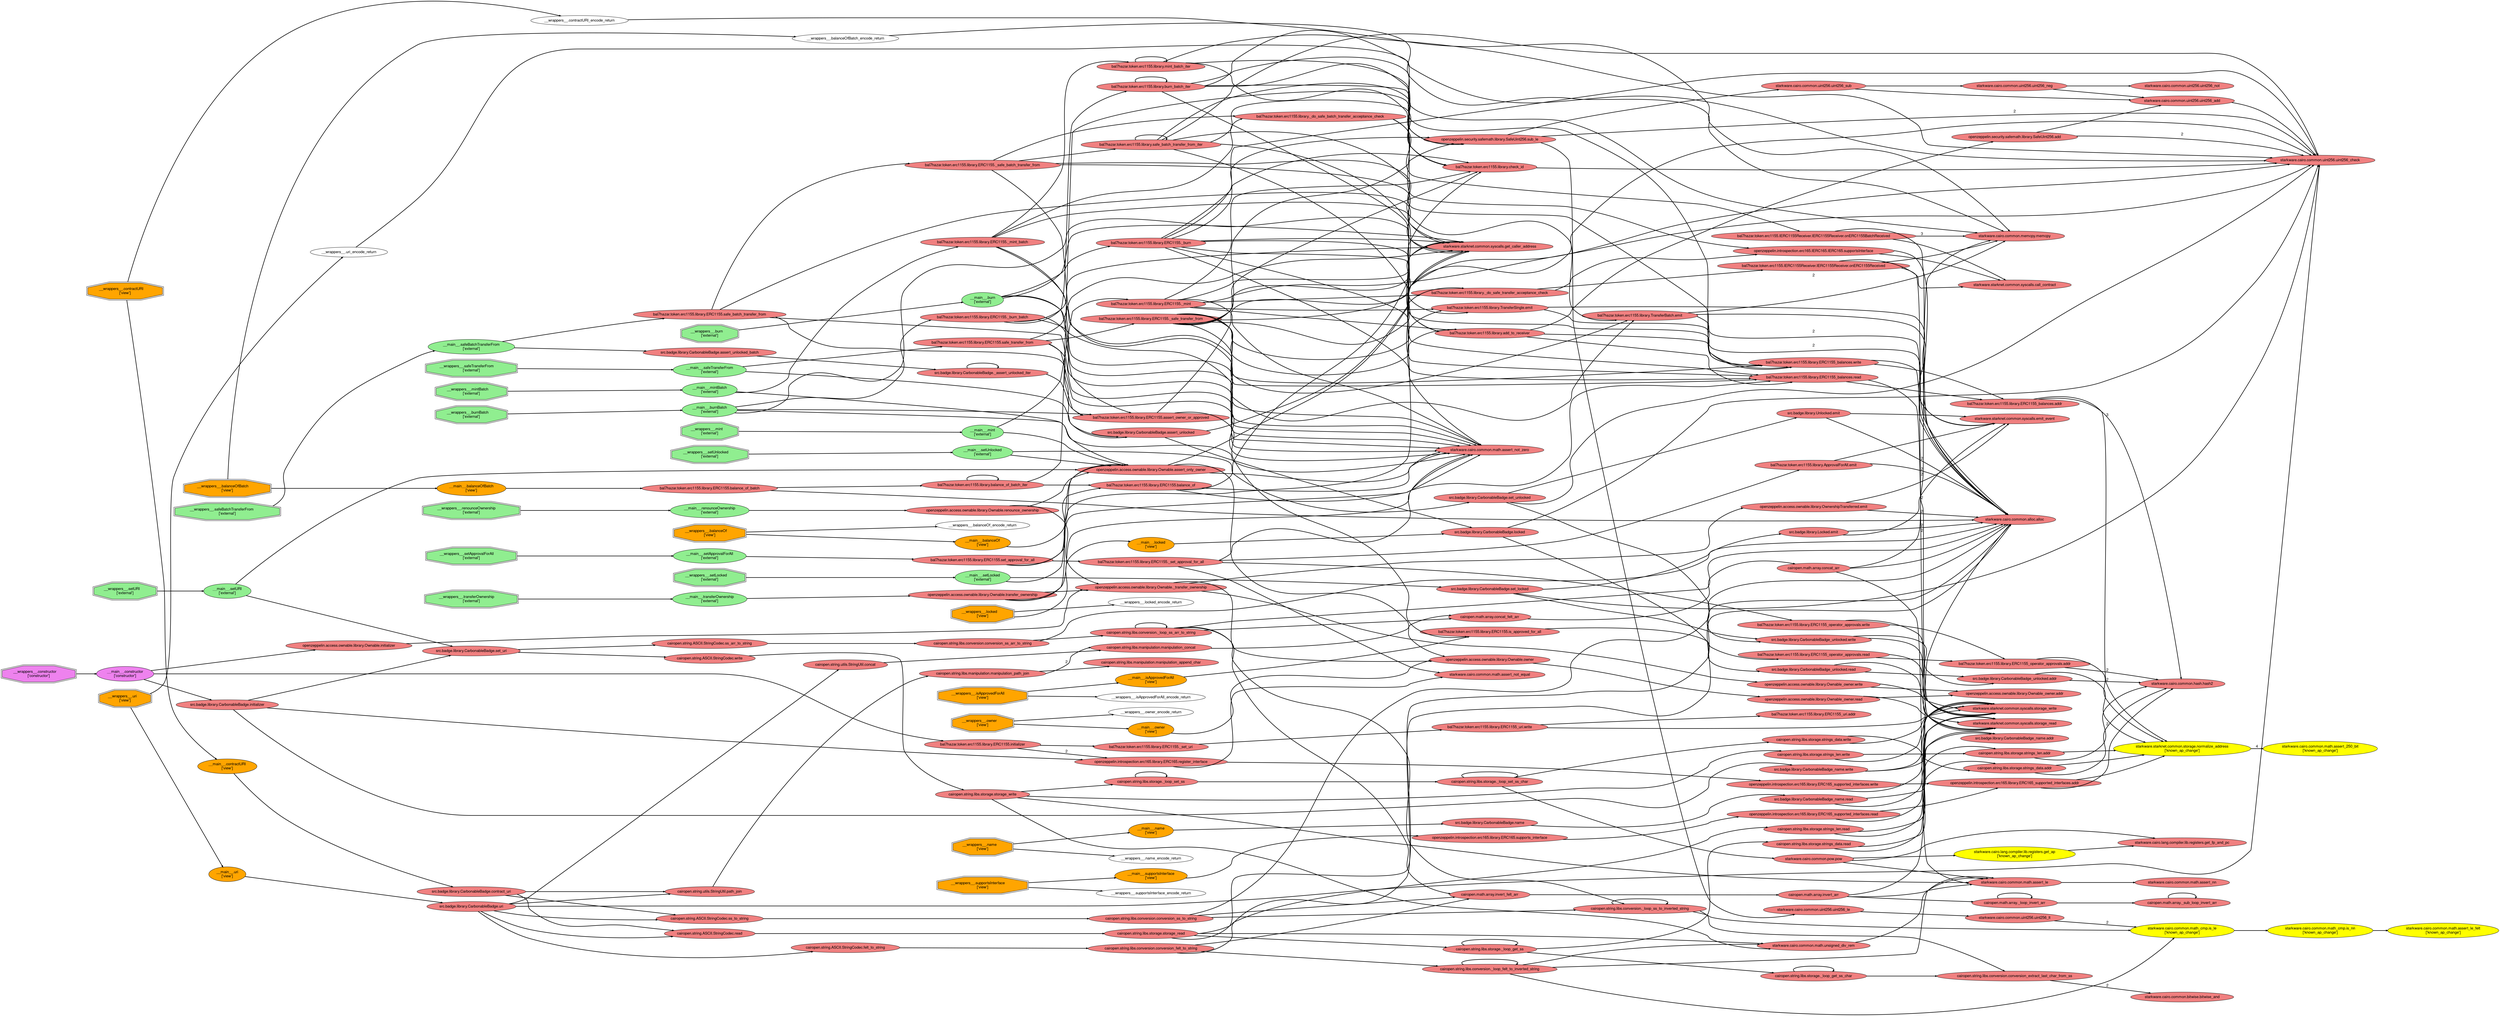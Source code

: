 // Call flow graph
digraph CarbonableBadge {
	graph [fontname="Helvetica,Arial,sans-serif" fontsize=20 layout=dot newrank=true rankdir=LR]
	node [fontname="Helvetica,Arial,sans-serif" pencolor="#00000044" shape="rect, plaintext" style=filled]
	edge [arrowsize=0.5 fontname="Helvetica,Arial,sans-serif" labeldistance=3 labelfontcolor="#00000080" penwidth=2]
	0 [label="starkware.cairo.common.alloc.alloc" color="" fillcolor=lightcoral shape=oval style=filled]
	3 [label="starkware.cairo.common.hash.hash2" color="" fillcolor=lightcoral shape=oval style=filled]
	9 [label="starkware.cairo.common.memcpy.memcpy" color="" fillcolor=lightcoral shape=oval style=filled]
	24 [label="starkware.cairo.lang.compiler.lib.registers.get_fp_and_pc" color="" fillcolor=lightcoral shape=oval style=filled]
	25 [label="starkware.cairo.lang.compiler.lib.registers.get_ap\l['known_ap_change']" color="" fillcolor=yellow shape=oval style=filled]
	30 [label="starkware.cairo.common.math.assert_not_zero" color="" fillcolor=lightcoral shape=oval style=filled]
	35 [label="starkware.cairo.common.math.assert_not_equal" color="" fillcolor=lightcoral shape=oval style=filled]
	41 [label="starkware.cairo.common.math.assert_nn" color="" fillcolor=lightcoral shape=oval style=filled]
	45 [label="starkware.cairo.common.math.assert_le" color="" fillcolor=lightcoral shape=oval style=filled]
	50 [label="starkware.cairo.common.math.assert_250_bit\l['known_ap_change']" color="" fillcolor=yellow shape=oval style=filled]
	63 [label="starkware.cairo.common.math.assert_le_felt\l['known_ap_change']" color="" fillcolor=yellow shape=oval style=filled]
	108 [label="starkware.cairo.common.math.unsigned_div_rem" color="" fillcolor=lightcoral shape=oval style=filled]
	123 [label="starkware.starknet.common.storage.normalize_address\l['known_ap_change']" color="" fillcolor=yellow shape=oval style=filled]
	163 [label="starkware.starknet.common.syscalls.call_contract" color="" fillcolor=lightcoral shape=oval style=filled]
	175 [label="starkware.starknet.common.syscalls.get_caller_address" color="" fillcolor=lightcoral shape=oval style=filled]
	182 [label="starkware.starknet.common.syscalls.storage_read" color="" fillcolor=lightcoral shape=oval style=filled]
	190 [label="starkware.starknet.common.syscalls.storage_write" color="" fillcolor=lightcoral shape=oval style=filled]
	198 [label="starkware.starknet.common.syscalls.emit_event" color="" fillcolor=lightcoral shape=oval style=filled]
	208 [label="starkware.cairo.common.bitwise.bitwise_and" color="" fillcolor=lightcoral shape=oval style=filled]
	214 [label="starkware.cairo.common.math_cmp.is_nn\l['known_ap_change']" color="" fillcolor=yellow shape=oval style=filled]
	247 [label="starkware.cairo.common.math_cmp.is_le\l['known_ap_change']" color="" fillcolor=yellow shape=oval style=filled]
	252 [label="starkware.cairo.common.pow.pow" color="" fillcolor=lightcoral shape=oval style=filled]
	295 [label="starkware.cairo.common.uint256.uint256_check" color="" fillcolor=lightcoral shape=oval style=filled]
	300 [label="starkware.cairo.common.uint256.uint256_add" color="" fillcolor=lightcoral shape=oval style=filled]
	322 [label="starkware.cairo.common.uint256.uint256_lt" color="" fillcolor=lightcoral shape=oval style=filled]
	339 [label="starkware.cairo.common.uint256.uint256_le" color="" fillcolor=lightcoral shape=oval style=filled]
	351 [label="starkware.cairo.common.uint256.uint256_not" color="" fillcolor=lightcoral shape=oval style=filled]
	359 [label="starkware.cairo.common.uint256.uint256_neg" color="" fillcolor=lightcoral shape=oval style=filled]
	374 [label="starkware.cairo.common.uint256.uint256_sub" color="" fillcolor=lightcoral shape=oval style=filled]
	390 [label="openzeppelin.access.ownable.library.OwnershipTransferred.emit" color="" fillcolor=lightcoral shape=oval style=filled]
	415 [label="openzeppelin.access.ownable.library.Ownable_owner.addr" color="" fillcolor=lightcoral shape=oval style=filled]
	420 [label="openzeppelin.access.ownable.library.Ownable_owner.read" color="" fillcolor=lightcoral shape=oval style=filled]
	433 [label="openzeppelin.access.ownable.library.Ownable_owner.write" color="" fillcolor=lightcoral shape=oval style=filled]
	445 [label="openzeppelin.access.ownable.library.Ownable.initializer" color="" fillcolor=lightcoral shape=oval style=filled]
	452 [label="openzeppelin.access.ownable.library.Ownable.assert_only_owner" color="" fillcolor=lightcoral shape=oval style=filled]
	467 [label="openzeppelin.access.ownable.library.Ownable.owner" color="" fillcolor=lightcoral shape=oval style=filled]
	473 [label="openzeppelin.access.ownable.library.Ownable.transfer_ownership" color="" fillcolor=lightcoral shape=oval style=filled]
	485 [label="openzeppelin.access.ownable.library.Ownable.renounce_ownership" color="" fillcolor=lightcoral shape=oval style=filled]
	495 [label="openzeppelin.access.ownable.library.Ownable._transfer_ownership" color="" fillcolor=lightcoral shape=oval style=filled]
	516 [label="openzeppelin.introspection.erc165.IERC165.IERC165.supportsInterface" color="" fillcolor=lightcoral shape=oval style=filled]
	539 [label="openzeppelin.introspection.erc165.library.ERC165_supported_interfaces.addr" color="" fillcolor=lightcoral shape=oval style=filled]
	553 [label="openzeppelin.introspection.erc165.library.ERC165_supported_interfaces.read" color="" fillcolor=lightcoral shape=oval style=filled]
	567 [label="openzeppelin.introspection.erc165.library.ERC165_supported_interfaces.write" color="" fillcolor=lightcoral shape=oval style=filled]
	580 [label="openzeppelin.introspection.erc165.library.ERC165.supports_interface" color="" fillcolor=lightcoral shape=oval style=filled]
	597 [label="openzeppelin.introspection.erc165.library.ERC165.register_interface" color="" fillcolor=lightcoral shape=oval style=filled]
	611 [label="bal7hazar.token.erc1155.IERC1155Receiver.IERC1155Receiver.onERC1155Received" color="" fillcolor=lightcoral shape=oval style=filled]
	650 [label="bal7hazar.token.erc1155.IERC1155Receiver.IERC1155Receiver.onERC1155BatchReceived" color="" fillcolor=lightcoral shape=oval style=filled]
	717 [label="openzeppelin.security.safemath.library.SafeUint256.add" color="" fillcolor=lightcoral shape=oval style=filled]
	740 [label="openzeppelin.security.safemath.library.SafeUint256.sub_le" color="" fillcolor=lightcoral shape=oval style=filled]
	772 [label="bal7hazar.token.erc1155.library.TransferSingle.emit" color="" fillcolor=lightcoral shape=oval style=filled]
	802 [label="bal7hazar.token.erc1155.library.TransferBatch.emit" color="" fillcolor=lightcoral shape=oval style=filled]
	858 [label="bal7hazar.token.erc1155.library.ApprovalForAll.emit" color="" fillcolor=lightcoral shape=oval style=filled]
	884 [label="bal7hazar.token.erc1155.library.ERC1155_balances.addr" color="" fillcolor=lightcoral shape=oval style=filled]
	904 [label="bal7hazar.token.erc1155.library.ERC1155_balances.read" color="" fillcolor=lightcoral shape=oval style=filled]
	926 [label="bal7hazar.token.erc1155.library.ERC1155_balances.write" color="" fillcolor=lightcoral shape=oval style=filled]
	946 [label="bal7hazar.token.erc1155.library.ERC1155_operator_approvals.addr" color="" fillcolor=lightcoral shape=oval style=filled]
	963 [label="bal7hazar.token.erc1155.library.ERC1155_operator_approvals.read" color="" fillcolor=lightcoral shape=oval style=filled]
	978 [label="bal7hazar.token.erc1155.library.ERC1155_operator_approvals.write" color="" fillcolor=lightcoral shape=oval style=filled]
	992 [label="bal7hazar.token.erc1155.library.ERC1155_uri.addr" color="" fillcolor=lightcoral shape=oval style=filled]
	997 [label="bal7hazar.token.erc1155.library.ERC1155_uri.write" color="" fillcolor=lightcoral shape=oval style=filled]
	1009 [label="bal7hazar.token.erc1155.library.ERC1155.initializer" color="" fillcolor=lightcoral shape=oval style=filled]
	1024 [label="bal7hazar.token.erc1155.library.ERC1155.balance_of" color="" fillcolor=lightcoral shape=oval style=filled]
	1041 [label="bal7hazar.token.erc1155.library.ERC1155.balance_of_batch" color="" fillcolor=lightcoral shape=oval style=filled]
	1059 [label="bal7hazar.token.erc1155.library.ERC1155.is_approved_for_all" color="" fillcolor=lightcoral shape=oval style=filled]
	1067 [label="bal7hazar.token.erc1155.library.ERC1155.set_approval_for_all" color="" fillcolor=lightcoral shape=oval style=filled]
	1081 [label="bal7hazar.token.erc1155.library.ERC1155.safe_transfer_from" color="" fillcolor=lightcoral shape=oval style=filled]
	1103 [label="bal7hazar.token.erc1155.library.ERC1155.safe_batch_transfer_from" color="" fillcolor=lightcoral shape=oval style=filled]
	1125 [label="bal7hazar.token.erc1155.library.ERC1155._safe_transfer_from" color="" fillcolor=lightcoral shape=oval style=filled]
	1197 [label="bal7hazar.token.erc1155.library.ERC1155._safe_batch_transfer_from" color="" fillcolor=lightcoral shape=oval style=filled]
	1244 [label="bal7hazar.token.erc1155.library.ERC1155._mint" color="" fillcolor=lightcoral shape=oval style=filled]
	1297 [label="bal7hazar.token.erc1155.library.ERC1155._mint_batch" color="" fillcolor=lightcoral shape=oval style=filled]
	1345 [label="bal7hazar.token.erc1155.library.ERC1155._burn" color="" fillcolor=lightcoral shape=oval style=filled]
	1400 [label="bal7hazar.token.erc1155.library.ERC1155._burn_batch" color="" fillcolor=lightcoral shape=oval style=filled]
	1435 [label="bal7hazar.token.erc1155.library.ERC1155._set_approval_for_all" color="" fillcolor=lightcoral shape=oval style=filled]
	1466 [label="bal7hazar.token.erc1155.library.ERC1155._set_uri" color="" fillcolor=lightcoral shape=oval style=filled]
	1473 [label="bal7hazar.token.erc1155.library.ERC1155.assert_owner_or_approved" color="" fillcolor=lightcoral shape=oval style=filled]
	1496 [label="bal7hazar.token.erc1155.library._do_safe_transfer_acceptance_check" color="" fillcolor=lightcoral shape=oval style=filled]
	1530 [label="bal7hazar.token.erc1155.library._do_safe_batch_transfer_acceptance_check" color="" fillcolor=lightcoral shape=oval style=filled]
	1564 [label="bal7hazar.token.erc1155.library.balance_of_batch_iter" color="" fillcolor=lightcoral shape=oval style=filled]
	1599 [label="bal7hazar.token.erc1155.library.safe_batch_transfer_from_iter" color="" fillcolor=lightcoral shape=oval style=filled]
	1656 [label="bal7hazar.token.erc1155.library.mint_batch_iter" color="" fillcolor=lightcoral shape=oval style=filled]
	1693 [label="bal7hazar.token.erc1155.library.burn_batch_iter" color="" fillcolor=lightcoral shape=oval style=filled]
	1742 [label="bal7hazar.token.erc1155.library.add_to_receiver" color="" fillcolor=lightcoral shape=oval style=filled]
	1765 [label="bal7hazar.token.erc1155.library.check_id" color="" fillcolor=lightcoral shape=oval style=filled]
	1771 [label="cairopen.math.array.concat_arr" color="" fillcolor=lightcoral shape=oval style=filled]
	1798 [label="cairopen.math.array.concat_felt_arr" color="" fillcolor=lightcoral shape=oval style=filled]
	1808 [label="cairopen.math.array.invert_arr" color="" fillcolor=lightcoral shape=oval style=filled]
	1831 [label="cairopen.math.array.invert_felt_arr" color="" fillcolor=lightcoral shape=oval style=filled]
	1839 [label="cairopen.math.array._loop_invert_arr" color="" fillcolor=lightcoral shape=oval style=filled]
	1866 [label="cairopen.math.array._sub_loop_invert_arr" color="" fillcolor=lightcoral shape=oval style=filled]
	1905 [label="cairopen.string.libs.conversion.conversion_felt_to_string" color="" fillcolor=lightcoral shape=oval style=filled]
	1930 [label="cairopen.string.libs.conversion._loop_felt_to_inverted_string" color="" fillcolor=lightcoral shape=oval style=filled]
	1976 [label="cairopen.string.libs.conversion.conversion_ss_to_string" color="" fillcolor=lightcoral shape=oval style=filled]
	2007 [label="cairopen.string.libs.conversion._loop_ss_to_inverted_string" color="" fillcolor=lightcoral shape=oval style=filled]
	2055 [label="cairopen.string.libs.conversion.conversion_ss_arr_to_string" color="" fillcolor=lightcoral shape=oval style=filled]
	2071 [label="cairopen.string.libs.conversion._loop_ss_arr_to_string" color="" fillcolor=lightcoral shape=oval style=filled]
	2128 [label="cairopen.string.libs.conversion.conversion_extract_last_char_from_ss" color="" fillcolor=lightcoral shape=oval style=filled]
	2150 [label="cairopen.string.libs.storage.strings_data.addr" color="" fillcolor=lightcoral shape=oval style=filled]
	2167 [label="cairopen.string.libs.storage.strings_data.read" color="" fillcolor=lightcoral shape=oval style=filled]
	2182 [label="cairopen.string.libs.storage.strings_data.write" color="" fillcolor=lightcoral shape=oval style=filled]
	2196 [label="cairopen.string.libs.storage.strings_len.addr" color="" fillcolor=lightcoral shape=oval style=filled]
	2210 [label="cairopen.string.libs.storage.strings_len.read" color="" fillcolor=lightcoral shape=oval style=filled]
	2224 [label="cairopen.string.libs.storage.strings_len.write" color="" fillcolor=lightcoral shape=oval style=filled]
	2237 [label="cairopen.string.libs.storage.storage_read" color="" fillcolor=lightcoral shape=oval style=filled]
	2281 [label="cairopen.string.libs.storage._loop_get_ss" color="" fillcolor=lightcoral shape=oval style=filled]
	2312 [label="cairopen.string.libs.storage._loop_get_ss_char" color="" fillcolor=lightcoral shape=oval style=filled]
	2349 [label="cairopen.string.libs.storage.storage_write" color="" fillcolor=lightcoral shape=oval style=filled]
	2384 [label="cairopen.string.libs.storage._loop_set_ss" color="" fillcolor=lightcoral shape=oval style=filled]
	2409 [label="cairopen.string.libs.storage._loop_set_ss_char" color="" fillcolor=lightcoral shape=oval style=filled]
	2448 [label="cairopen.string.ASCII.StringCodec.read" color="" fillcolor=lightcoral shape=oval style=filled]
	2466 [label="cairopen.string.ASCII.StringCodec.write" color="" fillcolor=lightcoral shape=oval style=filled]
	2480 [label="cairopen.string.ASCII.StringCodec.felt_to_string" color="" fillcolor=lightcoral shape=oval style=filled]
	2490 [label="cairopen.string.ASCII.StringCodec.ss_to_string" color="" fillcolor=lightcoral shape=oval style=filled]
	2504 [label="cairopen.string.ASCII.StringCodec.ss_arr_to_string" color="" fillcolor=lightcoral shape=oval style=filled]
	2519 [label="cairopen.string.libs.manipulation.manipulation_concat" color="" fillcolor=lightcoral shape=oval style=filled]
	2527 [label="cairopen.string.libs.manipulation.manipulation_append_char" color="" fillcolor=lightcoral shape=oval style=filled]
	2534 [label="cairopen.string.libs.manipulation.manipulation_path_join" color="" fillcolor=lightcoral shape=oval style=filled]
	2562 [label="cairopen.string.utils.StringUtil.concat" color="" fillcolor=lightcoral shape=oval style=filled]
	2570 [label="cairopen.string.utils.StringUtil.path_join" color="" fillcolor=lightcoral shape=oval style=filled]
	2578 [label="src.badge.library.Locked.emit" color="" fillcolor=lightcoral shape=oval style=filled]
	2603 [label="src.badge.library.Unlocked.emit" color="" fillcolor=lightcoral shape=oval style=filled]
	2628 [label="src.badge.library.CarbonableBadge_unlocked.addr" color="" fillcolor=lightcoral shape=oval style=filled]
	2645 [label="src.badge.library.CarbonableBadge_unlocked.read" color="" fillcolor=lightcoral shape=oval style=filled]
	2660 [label="src.badge.library.CarbonableBadge_unlocked.write" color="" fillcolor=lightcoral shape=oval style=filled]
	2674 [label="src.badge.library.CarbonableBadge_name.addr" color="" fillcolor=lightcoral shape=oval style=filled]
	2679 [label="src.badge.library.CarbonableBadge_name.read" color="" fillcolor=lightcoral shape=oval style=filled]
	2692 [label="src.badge.library.CarbonableBadge_name.write" color="" fillcolor=lightcoral shape=oval style=filled]
	2704 [label="src.badge.library.CarbonableBadge.initializer" color="" fillcolor=lightcoral shape=oval style=filled]
	2727 [label="src.badge.library.CarbonableBadge.uri" color="" fillcolor=lightcoral shape=oval style=filled]
	2781 [label="src.badge.library.CarbonableBadge.contract_uri" color="" fillcolor=lightcoral shape=oval style=filled]
	2816 [label="src.badge.library.CarbonableBadge.name" color="" fillcolor=lightcoral shape=oval style=filled]
	2822 [label="src.badge.library.CarbonableBadge.locked" color="" fillcolor=lightcoral shape=oval style=filled]
	2841 [label="src.badge.library.CarbonableBadge.set_uri" color="" fillcolor=lightcoral shape=oval style=filled]
	2864 [label="src.badge.library.CarbonableBadge.set_locked" color="" fillcolor=lightcoral shape=oval style=filled]
	2888 [label="src.badge.library.CarbonableBadge.set_unlocked" color="" fillcolor=lightcoral shape=oval style=filled]
	2912 [label="src.badge.library.CarbonableBadge.assert_unlocked" color="" fillcolor=lightcoral shape=oval style=filled]
	2930 [label="src.badge.library.CarbonableBadge.assert_unlocked_batch" color="" fillcolor=lightcoral shape=oval style=filled]
	2938 [label="src.badge.library.CarbonableBadge._assert_unlocked_iter" color="" fillcolor=lightcoral shape=oval style=filled]
	2958 [label="__main__.constructor\l['constructor']" color="" fillcolor=violet shape=oval style=filled]
	2988 [label="__wrappers__.constructor\l['constructor']" color="" fillcolor=violet shape=doubleoctagon style=filled]
	3021 [label="__main__.supportsInterface\l['view']" color="" fillcolor=orange shape=oval style=filled]
	3028 [label="__wrappers__.supportsInterface_encode_return" color="" fillcolor=white shape=oval style=solid]
	3037 [label="__wrappers__.supportsInterface\l['view']" color="" fillcolor=orange shape=doubleoctagon style=filled]
	3056 [label="__main__.uri\l['view']" color="" fillcolor=orange shape=oval style=filled]
	3065 [label="__wrappers__.uri_encode_return" color="" fillcolor=white shape=oval style=solid]
	3084 [label="__wrappers__.uri\l['view']" color="" fillcolor=orange shape=doubleoctagon style=filled]
	3110 [label="__main__.contractURI\l['view']" color="" fillcolor=orange shape=oval style=filled]
	3117 [label="__wrappers__.contractURI_encode_return" color="" fillcolor=white shape=oval style=solid]
	3136 [label="__wrappers__.contractURI\l['view']" color="" fillcolor=orange shape=doubleoctagon style=filled]
	3158 [label="__main__.balanceOf\l['view']" color="" fillcolor=orange shape=oval style=filled]
	3167 [label="__wrappers__.balanceOf_encode_return" color="" fillcolor=white shape=oval style=solid]
	3177 [label="__wrappers__.balanceOf\l['view']" color="" fillcolor=orange shape=doubleoctagon style=filled]
	3198 [label="__main__.balanceOfBatch\l['view']" color="" fillcolor=orange shape=oval style=filled]
	3208 [label="__wrappers__.balanceOfBatch_encode_return" color="" fillcolor=white shape=oval style=solid]
	3230 [label="__wrappers__.balanceOfBatch\l['view']" color="" fillcolor=orange shape=doubleoctagon style=filled]
	3274 [label="__main__.isApprovedForAll\l['view']" color="" fillcolor=orange shape=oval style=filled]
	3282 [label="__wrappers__.isApprovedForAll_encode_return" color="" fillcolor=white shape=oval style=solid]
	3291 [label="__wrappers__.isApprovedForAll\l['view']" color="" fillcolor=orange shape=doubleoctagon style=filled]
	3311 [label="__main__.owner\l['view']" color="" fillcolor=orange shape=oval style=filled]
	3317 [label="__wrappers__.owner_encode_return" color="" fillcolor=white shape=oval style=solid]
	3326 [label="__wrappers__.owner\l['view']" color="" fillcolor=orange shape=doubleoctagon style=filled]
	3342 [label="__main__.name\l['view']" color="" fillcolor=orange shape=oval style=filled]
	3348 [label="__wrappers__.name_encode_return" color="" fillcolor=white shape=oval style=solid]
	3357 [label="__wrappers__.name\l['view']" color="" fillcolor=orange shape=doubleoctagon style=filled]
	3373 [label="__main__.locked\l['view']" color="" fillcolor=orange shape=oval style=filled]
	3381 [label="__wrappers__.locked_encode_return" color="" fillcolor=white shape=oval style=solid]
	3390 [label="__wrappers__.locked\l['view']" color="" fillcolor=orange shape=doubleoctagon style=filled]
	3410 [label="__main__.setURI\l['external']" color="" fillcolor=lightgreen shape=oval style=filled]
	3424 [label="__wrappers__.setURI\l['external']" color="" fillcolor=lightgreen shape=doubleoctagon style=filled]
	3453 [label="__main__.setLocked\l['external']" color="" fillcolor=lightgreen shape=oval style=filled]
	3463 [label="__wrappers__.setLocked\l['external']" color="" fillcolor=lightgreen shape=doubleoctagon style=filled]
	3483 [label="__main__.setUnlocked\l['external']" color="" fillcolor=lightgreen shape=oval style=filled]
	3493 [label="__wrappers__.setUnlocked\l['external']" color="" fillcolor=lightgreen shape=doubleoctagon style=filled]
	3513 [label="__main__.setApprovalForAll\l['external']" color="" fillcolor=lightgreen shape=oval style=filled]
	3521 [label="__wrappers__.setApprovalForAll\l['external']" color="" fillcolor=lightgreen shape=doubleoctagon style=filled]
	3541 [label="__main__.safeTransferFrom\l['external']" color="" fillcolor=lightgreen shape=oval style=filled]
	3559 [label="__wrappers__.safeTransferFrom\l['external']" color="" fillcolor=lightgreen shape=doubleoctagon style=filled]
	3593 [label="__main__.safeBatchTransferFrom\l['external']" color="" fillcolor=lightgreen shape=oval style=filled]
	3611 [label="__wrappers__.safeBatchTransferFrom\l['external']" color="" fillcolor=lightgreen shape=doubleoctagon style=filled]
	3665 [label="__main__.mint\l['external']" color="" fillcolor=lightgreen shape=oval style=filled]
	3680 [label="__wrappers__.mint\l['external']" color="" fillcolor=lightgreen shape=doubleoctagon style=filled]
	3713 [label="__main__.mintBatch\l['external']" color="" fillcolor=lightgreen shape=oval style=filled]
	3728 [label="__wrappers__.mintBatch\l['external']" color="" fillcolor=lightgreen shape=doubleoctagon style=filled]
	3781 [label="__main__.burn\l['external']" color="" fillcolor=lightgreen shape=oval style=filled]
	3803 [label="__wrappers__.burn\l['external']" color="" fillcolor=lightgreen shape=doubleoctagon style=filled]
	3826 [label="__main__.burnBatch\l['external']" color="" fillcolor=lightgreen shape=oval style=filled]
	3848 [label="__wrappers__.burnBatch\l['external']" color="" fillcolor=lightgreen shape=doubleoctagon style=filled]
	3891 [label="__main__.transferOwnership\l['external']" color="" fillcolor=lightgreen shape=oval style=filled]
	3898 [label="__wrappers__.transferOwnership\l['external']" color="" fillcolor=lightgreen shape=doubleoctagon style=filled]
	3917 [label="__main__.renounceOwnership\l['external']" color="" fillcolor=lightgreen shape=oval style=filled]
	3923 [label="__wrappers__.renounceOwnership\l['external']" color="" fillcolor=lightgreen shape=doubleoctagon style=filled]
	25 -> 24
	45 -> 41
	108 -> 45
	123 -> 50 [label=4]
	214 -> 63
	247 -> 214
	252 -> 25
	252 -> 24
	252 -> 45
	300 -> 295
	322 -> 247 [label=2]
	339 -> 322
	359 -> 351
	359 -> 300
	374 -> 359
	374 -> 300
	390 -> 0 [label=2]
	390 -> 198
	420 -> 415
	420 -> 182
	433 -> 415
	433 -> 190
	445 -> 495
	452 -> 467
	452 -> 175
	452 -> 30
	467 -> 420
	473 -> 30
	473 -> 452
	473 -> 495
	485 -> 452
	485 -> 495
	495 -> 467
	495 -> 433
	495 -> 390
	516 -> 0
	516 -> 163
	539 -> 3
	539 -> 123
	553 -> 539
	553 -> 182
	567 -> 539
	567 -> 190
	580 -> 553
	597 -> 35
	597 -> 567
	611 -> 0
	611 -> 9
	611 -> 163
	650 -> 0
	650 -> 9 [label=3]
	650 -> 163
	717 -> 295 [label=2]
	717 -> 300
	740 -> 295 [label=2]
	740 -> 339
	740 -> 374
	772 -> 0 [label=2]
	772 -> 198
	802 -> 0 [label=2]
	802 -> 9 [label=2]
	802 -> 198
	858 -> 0 [label=2]
	858 -> 198
	884 -> 3 [label=3]
	884 -> 123
	904 -> 884
	904 -> 182 [label=2]
	926 -> 884
	926 -> 190 [label=2]
	946 -> 3 [label=2]
	946 -> 123
	963 -> 946
	963 -> 182
	978 -> 946
	978 -> 190
	997 -> 992
	997 -> 190
	1009 -> 1466
	1009 -> 597 [label=2]
	1024 -> 30
	1024 -> 1765
	1024 -> 904
	1041 -> 0
	1041 -> 1564
	1059 -> 963
	1067 -> 175
	1067 -> 30
	1067 -> 1435
	1081 -> 175
	1081 -> 30
	1081 -> 1473
	1081 -> 1125
	1103 -> 175
	1103 -> 30
	1103 -> 1473
	1103 -> 1197
	1125 -> 30
	1125 -> 1765
	1125 -> 295
	1125 -> 904
	1125 -> 740
	1125 -> 926
	1125 -> 1742
	1125 -> 175
	1125 -> 772
	1125 -> 1496
	1197 -> 30
	1197 -> 1599
	1197 -> 175
	1197 -> 802
	1197 -> 1530
	1244 -> 30
	1244 -> 1765
	1244 -> 295
	1244 -> 1742
	1244 -> 175
	1244 -> 772
	1244 -> 1496
	1297 -> 30
	1297 -> 1656
	1297 -> 175
	1297 -> 802
	1297 -> 1530
	1345 -> 30
	1345 -> 1765
	1345 -> 295
	1345 -> 904
	1345 -> 740
	1345 -> 926
	1345 -> 175
	1345 -> 772
	1400 -> 30
	1400 -> 1693
	1400 -> 175
	1400 -> 802
	1435 -> 30
	1435 -> 35
	1435 -> 978
	1435 -> 858
	1466 -> 997
	1473 -> 175
	1473 -> 1059
	1496 -> 516
	1496 -> 611
	1530 -> 516
	1530 -> 650
	1564 -> 1765
	1564 -> 1024
	1564 -> 1564
	1599 -> 1765
	1599 -> 295
	1599 -> 904
	1599 -> 740
	1599 -> 926
	1599 -> 1742
	1599 -> 1599
	1656 -> 1765
	1656 -> 295
	1656 -> 1742
	1656 -> 1656
	1693 -> 1765
	1693 -> 295
	1693 -> 904
	1693 -> 740
	1693 -> 926
	1693 -> 1693
	1742 -> 904
	1742 -> 717
	1742 -> 926
	1765 -> 295
	1771 -> 45
	1771 -> 0
	1771 -> 9 [label=2]
	1798 -> 1771
	1808 -> 45
	1808 -> 0
	1808 -> 1839
	1831 -> 1808
	1839 -> 1866
	1839 -> 1839
	1866 -> 1866
	1905 -> 0
	1905 -> 1930
	1905 -> 1831
	1930 -> 45
	1930 -> 108
	1930 -> 247
	1930 -> 1930
	1976 -> 0
	1976 -> 2007
	1976 -> 1831
	2007 -> 2128
	2007 -> 247
	2007 -> 2007
	2055 -> 0
	2055 -> 2071
	2071 -> 0
	2071 -> 2007
	2071 -> 1831
	2071 -> 1798
	2071 -> 2071
	2128 -> 208 [label=2]
	2150 -> 3 [label=2]
	2150 -> 123
	2167 -> 2150
	2167 -> 182
	2182 -> 2150
	2182 -> 190
	2196 -> 3
	2196 -> 123
	2210 -> 2196
	2210 -> 182
	2224 -> 2196
	2224 -> 190
	2237 -> 0
	2237 -> 2210
	2237 -> 108
	2237 -> 2281
	2281 -> 2167
	2281 -> 2312
	2281 -> 2281
	2312 -> 2128
	2312 -> 2312
	2349 -> 45
	2349 -> 2224
	2349 -> 108
	2349 -> 2384
	2384 -> 2409
	2384 -> 2384
	2409 -> 2182
	2409 -> 252
	2409 -> 2409
	2448 -> 2237
	2466 -> 2349
	2480 -> 1905
	2490 -> 1976
	2504 -> 2055
	2519 -> 1798
	2534 -> 2519 [label=2]
	2534 -> 2527
	2562 -> 2519
	2570 -> 2534
	2578 -> 0 [label=2]
	2578 -> 198
	2603 -> 0 [label=2]
	2603 -> 198
	2628 -> 3 [label=2]
	2628 -> 123
	2645 -> 2628
	2645 -> 182
	2660 -> 2628
	2660 -> 190
	2679 -> 2674
	2679 -> 182
	2692 -> 2674
	2692 -> 190
	2704 -> 2841
	2704 -> 597
	2704 -> 2692
	2727 -> 295
	2727 -> 2448
	2727 -> 2480
	2727 -> 2490
	2727 -> 2562
	2727 -> 2570
	2781 -> 2448
	2781 -> 2490
	2781 -> 2570
	2816 -> 2679
	2822 -> 295
	2822 -> 2645
	2841 -> 2504
	2841 -> 2466
	2864 -> 295
	2864 -> 2660
	2864 -> 2578
	2888 -> 295
	2888 -> 2660
	2888 -> 2603
	2912 -> 295
	2912 -> 2822
	2930 -> 2938
	2938 -> 2912
	2938 -> 2938
	2958 -> 1009
	2958 -> 2704
	2958 -> 445
	2988 -> 2958
	3021 -> 580
	3037 -> 3021
	3037 -> 3028
	3056 -> 2727
	3065 -> 9
	3084 -> 3056
	3084 -> 3065
	3110 -> 2781
	3117 -> 9
	3136 -> 3110
	3136 -> 3117
	3158 -> 1024
	3177 -> 3158
	3177 -> 3167
	3198 -> 1041
	3208 -> 9
	3230 -> 3198
	3230 -> 3208
	3274 -> 1059
	3291 -> 3274
	3291 -> 3282
	3311 -> 467
	3326 -> 3311
	3326 -> 3317
	3342 -> 2816
	3357 -> 3342
	3357 -> 3348
	3373 -> 2822
	3390 -> 3373
	3390 -> 3381
	3410 -> 452
	3410 -> 2841
	3424 -> 3410
	3453 -> 452
	3453 -> 2864
	3463 -> 3453
	3483 -> 452
	3483 -> 2888
	3493 -> 3483
	3513 -> 1067
	3521 -> 3513
	3541 -> 2912
	3541 -> 1081
	3559 -> 3541
	3593 -> 2930
	3593 -> 1103
	3611 -> 3593
	3665 -> 452
	3665 -> 1244
	3680 -> 3665
	3713 -> 452
	3713 -> 1297
	3728 -> 3713
	3781 -> 1473
	3781 -> 175
	3781 -> 30
	3781 -> 1345
	3803 -> 3781
	3826 -> 1473
	3826 -> 175
	3826 -> 30
	3826 -> 1400
	3848 -> 3826
	3891 -> 473
	3898 -> 3891
	3917 -> 485
	3923 -> 3917
}
